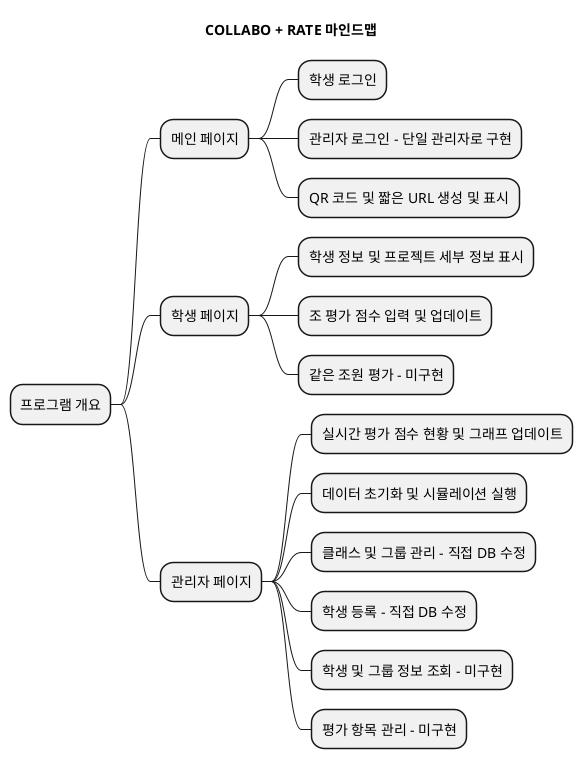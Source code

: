 @startmindmap
title COLLABO + RATE 마인드맵
* 프로그램 개요
** 메인 페이지
*** 학생 로그인
*** 관리자 로그인 - 단일 관리자로 구현
*** QR 코드 및 짧은 URL 생성 및 표시
** 학생 페이지
*** 학생 정보 및 프로젝트 세부 정보 표시
*** 조 평가 점수 입력 및 업데이트
*** 같은 조원 평가 - 미구현
** 관리자 페이지
*** 실시간 평가 점수 현황 및 그래프 업데이트
*** 데이터 초기화 및 시뮬레이션 실행
*** 클래스 및 그룹 관리 - 직접 DB 수정
*** 학생 등록 - 직접 DB 수정
*** 학생 및 그룹 정보 조회 - 미구현
*** 평가 항목 관리 - 미구현
@endmindmap